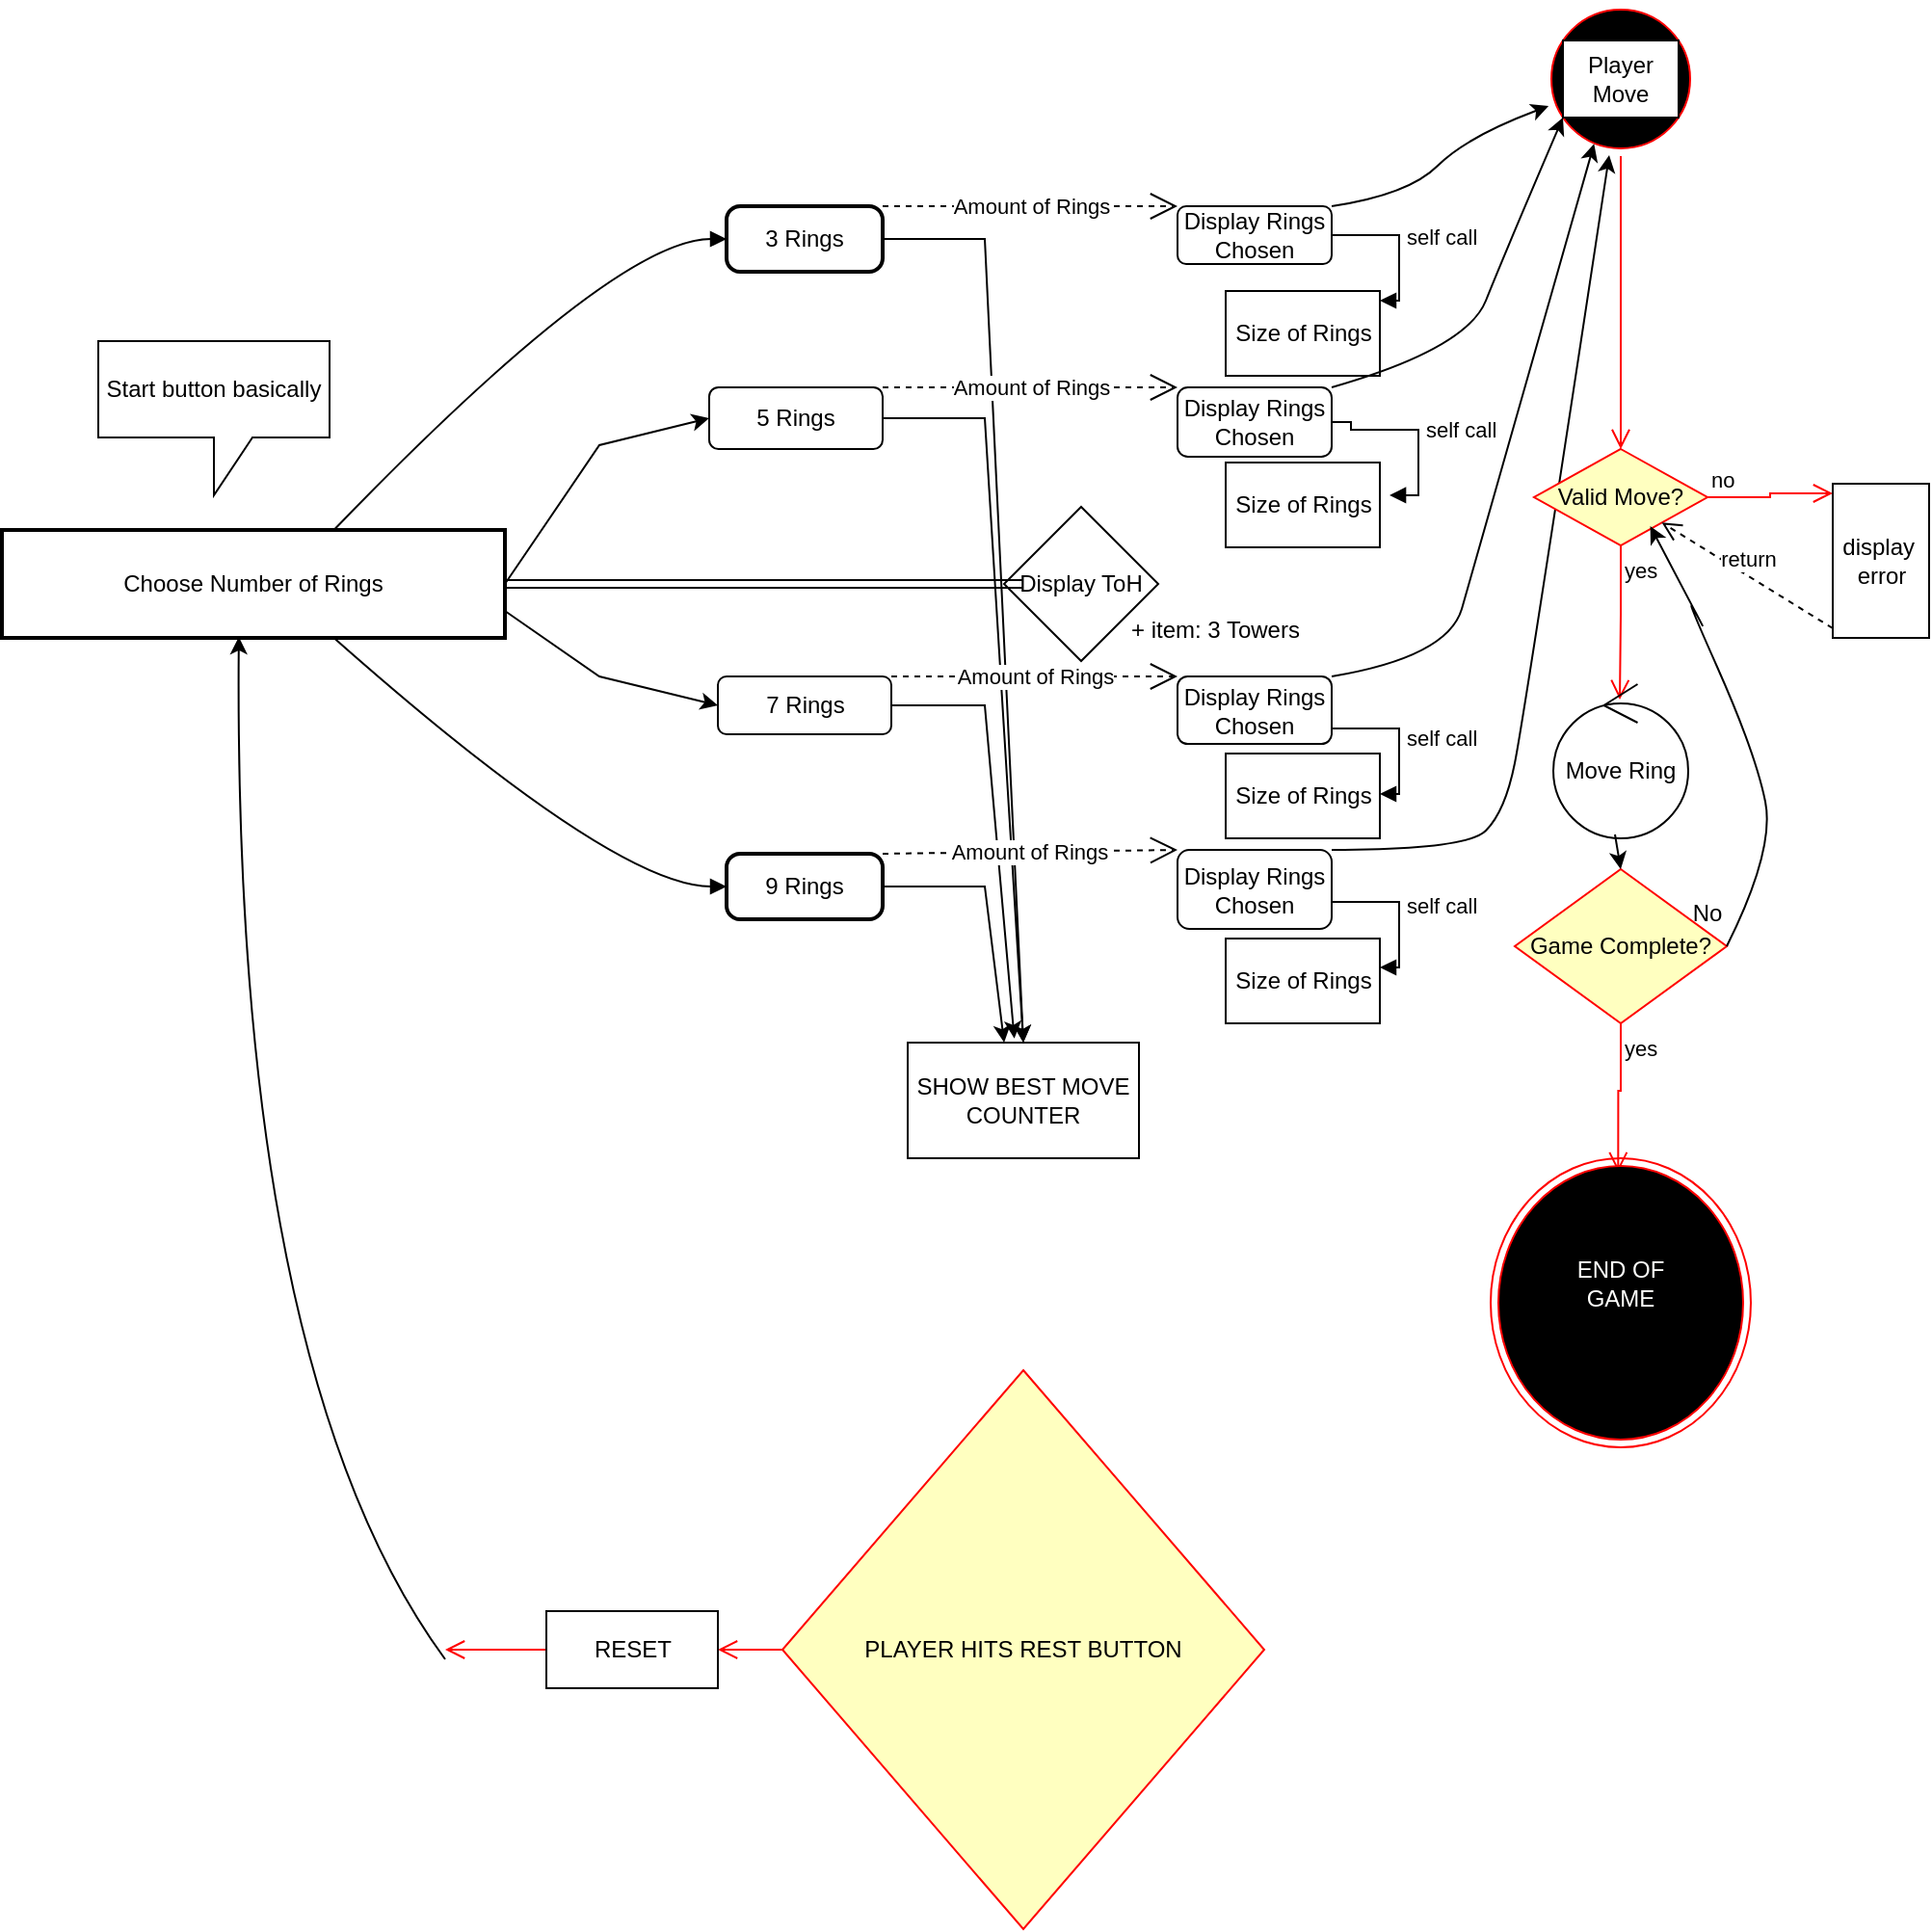 <mxfile version="24.7.13">
  <diagram name="Page-1" id="QfWTIGqjXxxfTMF75qht">
    <mxGraphModel dx="1338" dy="1353" grid="1" gridSize="10" guides="1" tooltips="1" connect="1" arrows="1" fold="1" page="1" pageScale="1" pageWidth="850" pageHeight="1100" math="0" shadow="0">
      <root>
        <mxCell id="0" />
        <mxCell id="1" parent="0" />
        <mxCell id="2" value="Choose Number of Rings" style="whiteSpace=wrap;strokeWidth=2;" parent="1" vertex="1">
          <mxGeometry x="-210" y="294" width="261" height="56" as="geometry" />
        </mxCell>
        <mxCell id="3" value="3 Rings" style="rounded=1;absoluteArcSize=1;arcSize=14;whiteSpace=wrap;strokeWidth=2;" parent="1" vertex="1">
          <mxGeometry x="166" y="126" width="81" height="34" as="geometry" />
        </mxCell>
        <mxCell id="4" value="9 Rings" style="rounded=1;absoluteArcSize=1;arcSize=14;whiteSpace=wrap;strokeWidth=2;" parent="1" vertex="1">
          <mxGeometry x="166" y="462" width="81" height="34" as="geometry" />
        </mxCell>
        <mxCell id="20" value="" style="curved=1;startArrow=none;endArrow=block;exitX=0.66;exitY=0;entryX=0;entryY=0.5;" parent="1" source="2" target="3" edge="1">
          <mxGeometry relative="1" as="geometry">
            <Array as="points">
              <mxPoint x="108" y="143" />
            </Array>
          </mxGeometry>
        </mxCell>
        <mxCell id="21" value="" style="curved=1;startArrow=none;endArrow=block;exitX=0.66;exitY=1;entryX=0;entryY=0.5;" parent="1" source="2" target="4" edge="1">
          <mxGeometry relative="1" as="geometry">
            <Array as="points">
              <mxPoint x="108" y="479" />
            </Array>
          </mxGeometry>
        </mxCell>
        <mxCell id="PUsAC2bPZzbohQSxc9YF-43" value="5 Rings" style="rounded=1;whiteSpace=wrap;html=1;" vertex="1" parent="1">
          <mxGeometry x="157" y="220" width="90" height="32" as="geometry" />
        </mxCell>
        <mxCell id="PUsAC2bPZzbohQSxc9YF-44" value="" style="endArrow=classic;html=1;rounded=0;exitX=1;exitY=0.5;exitDx=0;exitDy=0;entryX=0;entryY=0.5;entryDx=0;entryDy=0;" edge="1" parent="1" source="2" target="PUsAC2bPZzbohQSxc9YF-43">
          <mxGeometry relative="1" as="geometry">
            <mxPoint x="250" y="350" as="sourcePoint" />
            <mxPoint x="350" y="350" as="targetPoint" />
            <Array as="points">
              <mxPoint x="100" y="250" />
            </Array>
          </mxGeometry>
        </mxCell>
        <mxCell id="PUsAC2bPZzbohQSxc9YF-46" value="7 Rings" style="rounded=1;whiteSpace=wrap;html=1;" vertex="1" parent="1">
          <mxGeometry x="161.5" y="370" width="90" height="30" as="geometry" />
        </mxCell>
        <mxCell id="PUsAC2bPZzbohQSxc9YF-47" value="" style="endArrow=classic;html=1;rounded=0;exitX=1;exitY=0.75;exitDx=0;exitDy=0;entryX=0;entryY=0.5;entryDx=0;entryDy=0;" edge="1" parent="1" source="2" target="PUsAC2bPZzbohQSxc9YF-46">
          <mxGeometry relative="1" as="geometry">
            <mxPoint x="140" y="360" as="sourcePoint" />
            <mxPoint x="240" y="360" as="targetPoint" />
            <Array as="points">
              <mxPoint x="100" y="370" />
            </Array>
          </mxGeometry>
        </mxCell>
        <mxCell id="PUsAC2bPZzbohQSxc9YF-49" value="SHOW BEST MOVE COUNTER" style="rounded=0;whiteSpace=wrap;html=1;" vertex="1" parent="1">
          <mxGeometry x="260" y="560" width="120" height="60" as="geometry" />
        </mxCell>
        <mxCell id="PUsAC2bPZzbohQSxc9YF-51" value="" style="endArrow=classic;html=1;rounded=0;exitX=1;exitY=0.5;exitDx=0;exitDy=0;entryX=0.5;entryY=0;entryDx=0;entryDy=0;" edge="1" parent="1" source="3" target="PUsAC2bPZzbohQSxc9YF-49">
          <mxGeometry width="50" height="50" relative="1" as="geometry">
            <mxPoint x="300" y="200" as="sourcePoint" />
            <mxPoint x="350" y="150" as="targetPoint" />
            <Array as="points">
              <mxPoint x="300" y="143" />
            </Array>
          </mxGeometry>
        </mxCell>
        <mxCell id="PUsAC2bPZzbohQSxc9YF-52" value="" style="endArrow=classic;html=1;rounded=0;exitX=1;exitY=0.5;exitDx=0;exitDy=0;entryX=0.5;entryY=0;entryDx=0;entryDy=0;" edge="1" parent="1" source="PUsAC2bPZzbohQSxc9YF-43" target="PUsAC2bPZzbohQSxc9YF-49">
          <mxGeometry width="50" height="50" relative="1" as="geometry">
            <mxPoint x="300" y="200" as="sourcePoint" />
            <mxPoint x="350" y="150" as="targetPoint" />
            <Array as="points">
              <mxPoint x="300" y="236" />
            </Array>
          </mxGeometry>
        </mxCell>
        <mxCell id="PUsAC2bPZzbohQSxc9YF-53" value="" style="endArrow=classic;html=1;rounded=0;exitX=1;exitY=0.5;exitDx=0;exitDy=0;entryX=0.461;entryY=-0.036;entryDx=0;entryDy=0;entryPerimeter=0;" edge="1" parent="1" source="PUsAC2bPZzbohQSxc9YF-46" target="PUsAC2bPZzbohQSxc9YF-49">
          <mxGeometry width="50" height="50" relative="1" as="geometry">
            <mxPoint x="300" y="200" as="sourcePoint" />
            <mxPoint x="350" y="150" as="targetPoint" />
            <Array as="points">
              <mxPoint x="300" y="385" />
            </Array>
          </mxGeometry>
        </mxCell>
        <mxCell id="PUsAC2bPZzbohQSxc9YF-54" value="" style="endArrow=classic;html=1;rounded=0;exitX=1;exitY=0.5;exitDx=0;exitDy=0;entryX=0.417;entryY=0;entryDx=0;entryDy=0;entryPerimeter=0;" edge="1" parent="1" source="4" target="PUsAC2bPZzbohQSxc9YF-49">
          <mxGeometry width="50" height="50" relative="1" as="geometry">
            <mxPoint x="300" y="200" as="sourcePoint" />
            <mxPoint x="350" y="150" as="targetPoint" />
            <Array as="points">
              <mxPoint x="300" y="479" />
            </Array>
          </mxGeometry>
        </mxCell>
        <mxCell id="PUsAC2bPZzbohQSxc9YF-55" value="Display ToH" style="rhombus;whiteSpace=wrap;html=1;" vertex="1" parent="1">
          <mxGeometry x="310" y="282" width="80" height="80" as="geometry" />
        </mxCell>
        <mxCell id="PUsAC2bPZzbohQSxc9YF-56" value="" style="shape=link;html=1;rounded=0;exitX=1;exitY=0.5;exitDx=0;exitDy=0;entryX=0.125;entryY=0.5;entryDx=0;entryDy=0;entryPerimeter=0;" edge="1" parent="1" source="2" target="PUsAC2bPZzbohQSxc9YF-55">
          <mxGeometry width="100" relative="1" as="geometry">
            <mxPoint x="160" y="200" as="sourcePoint" />
            <mxPoint x="260" y="200" as="targetPoint" />
          </mxGeometry>
        </mxCell>
        <mxCell id="PUsAC2bPZzbohQSxc9YF-57" value="Start button basically" style="shape=callout;whiteSpace=wrap;html=1;perimeter=calloutPerimeter;" vertex="1" parent="1">
          <mxGeometry x="-160" y="196" width="120" height="80" as="geometry" />
        </mxCell>
        <mxCell id="PUsAC2bPZzbohQSxc9YF-59" value="+ item: 3 Towers" style="text;strokeColor=none;fillColor=none;align=left;verticalAlign=top;spacingLeft=4;spacingRight=4;overflow=hidden;rotatable=0;points=[[0,0.5],[1,0.5]];portConstraint=eastwest;whiteSpace=wrap;html=1;" vertex="1" parent="1">
          <mxGeometry x="370" y="332" width="100" height="38" as="geometry" />
        </mxCell>
        <mxCell id="PUsAC2bPZzbohQSxc9YF-60" value="Display Rings Chosen" style="rounded=1;whiteSpace=wrap;html=1;" vertex="1" parent="1">
          <mxGeometry x="400" y="126" width="80" height="30" as="geometry" />
        </mxCell>
        <mxCell id="PUsAC2bPZzbohQSxc9YF-61" value="Display Rings Chosen" style="rounded=1;whiteSpace=wrap;html=1;" vertex="1" parent="1">
          <mxGeometry x="400" y="220" width="80" height="36" as="geometry" />
        </mxCell>
        <mxCell id="PUsAC2bPZzbohQSxc9YF-62" value="Display Rings Chosen" style="rounded=1;whiteSpace=wrap;html=1;" vertex="1" parent="1">
          <mxGeometry x="400" y="370" width="80" height="35" as="geometry" />
        </mxCell>
        <mxCell id="PUsAC2bPZzbohQSxc9YF-63" value="Display Rings Chosen" style="rounded=1;whiteSpace=wrap;html=1;" vertex="1" parent="1">
          <mxGeometry x="400" y="460" width="80" height="41" as="geometry" />
        </mxCell>
        <mxCell id="PUsAC2bPZzbohQSxc9YF-64" value="Amount of Rings" style="endArrow=open;endSize=12;dashed=1;html=1;rounded=0;exitX=1;exitY=0;exitDx=0;exitDy=0;entryX=0;entryY=0;entryDx=0;entryDy=0;" edge="1" parent="1" source="3" target="PUsAC2bPZzbohQSxc9YF-60">
          <mxGeometry width="160" relative="1" as="geometry">
            <mxPoint x="230" y="110" as="sourcePoint" />
            <mxPoint x="390" y="110" as="targetPoint" />
          </mxGeometry>
        </mxCell>
        <mxCell id="PUsAC2bPZzbohQSxc9YF-65" value="Amount of Rings" style="endArrow=open;endSize=12;dashed=1;html=1;rounded=0;exitX=1;exitY=0;exitDx=0;exitDy=0;entryX=0;entryY=0;entryDx=0;entryDy=0;" edge="1" parent="1" source="PUsAC2bPZzbohQSxc9YF-43" target="PUsAC2bPZzbohQSxc9YF-61">
          <mxGeometry x="0.002" width="160" relative="1" as="geometry">
            <mxPoint x="340" y="60" as="sourcePoint" />
            <mxPoint x="500" y="60" as="targetPoint" />
            <mxPoint as="offset" />
          </mxGeometry>
        </mxCell>
        <mxCell id="PUsAC2bPZzbohQSxc9YF-66" value="Amount of Rings" style="endArrow=open;endSize=12;dashed=1;html=1;rounded=0;exitX=1;exitY=0;exitDx=0;exitDy=0;entryX=0;entryY=0;entryDx=0;entryDy=0;" edge="1" parent="1" source="PUsAC2bPZzbohQSxc9YF-46" target="PUsAC2bPZzbohQSxc9YF-62">
          <mxGeometry width="160" relative="1" as="geometry">
            <mxPoint x="340" y="60" as="sourcePoint" />
            <mxPoint x="500" y="60" as="targetPoint" />
          </mxGeometry>
        </mxCell>
        <mxCell id="PUsAC2bPZzbohQSxc9YF-67" value="Amount of Rings" style="endArrow=open;endSize=12;dashed=1;html=1;rounded=0;exitX=1;exitY=0;exitDx=0;exitDy=0;entryX=0;entryY=0;entryDx=0;entryDy=0;" edge="1" parent="1" source="4" target="PUsAC2bPZzbohQSxc9YF-63">
          <mxGeometry width="160" relative="1" as="geometry">
            <mxPoint x="340" y="60" as="sourcePoint" />
            <mxPoint x="500" y="60" as="targetPoint" />
          </mxGeometry>
        </mxCell>
        <mxCell id="PUsAC2bPZzbohQSxc9YF-68" value="Size of Rings" style="html=1;points=[[0,0,0,0,5],[0,1,0,0,-5],[1,0,0,0,5],[1,1,0,0,-5]];perimeter=orthogonalPerimeter;outlineConnect=0;targetShapes=umlLifeline;portConstraint=eastwest;newEdgeStyle={&quot;curved&quot;:0,&quot;rounded&quot;:0};" vertex="1" parent="1">
          <mxGeometry x="425" y="170" width="80" height="44" as="geometry" />
        </mxCell>
        <mxCell id="PUsAC2bPZzbohQSxc9YF-69" value="self call" style="html=1;align=left;spacingLeft=2;endArrow=block;rounded=0;edgeStyle=orthogonalEdgeStyle;curved=0;rounded=0;exitX=1;exitY=0.25;exitDx=0;exitDy=0;" edge="1" target="PUsAC2bPZzbohQSxc9YF-68" parent="1" source="PUsAC2bPZzbohQSxc9YF-60">
          <mxGeometry relative="1" as="geometry">
            <mxPoint x="480" y="150" as="sourcePoint" />
            <Array as="points">
              <mxPoint x="480" y="141" />
              <mxPoint x="515" y="141" />
              <mxPoint x="515" y="175" />
            </Array>
          </mxGeometry>
        </mxCell>
        <mxCell id="PUsAC2bPZzbohQSxc9YF-70" value="Size of Rings" style="html=1;points=[[0,0,0,0,5],[0,1,0,0,-5],[1,0,0,0,5],[1,1,0,0,-5]];perimeter=orthogonalPerimeter;outlineConnect=0;targetShapes=umlLifeline;portConstraint=eastwest;newEdgeStyle={&quot;curved&quot;:0,&quot;rounded&quot;:0};" vertex="1" parent="1">
          <mxGeometry x="425" y="259" width="80" height="44" as="geometry" />
        </mxCell>
        <mxCell id="PUsAC2bPZzbohQSxc9YF-72" value="self call" style="html=1;align=left;spacingLeft=2;endArrow=block;rounded=0;edgeStyle=orthogonalEdgeStyle;curved=0;rounded=0;exitX=1;exitY=0.5;exitDx=0;exitDy=0;entryX=1.063;entryY=0.386;entryDx=0;entryDy=0;entryPerimeter=0;" edge="1" parent="1" source="PUsAC2bPZzbohQSxc9YF-61" target="PUsAC2bPZzbohQSxc9YF-70">
          <mxGeometry relative="1" as="geometry">
            <mxPoint x="490" y="235" as="sourcePoint" />
            <Array as="points">
              <mxPoint x="490" y="238" />
              <mxPoint x="490" y="242" />
              <mxPoint x="525" y="242" />
              <mxPoint x="525" y="276" />
            </Array>
            <mxPoint x="515" y="276" as="targetPoint" />
          </mxGeometry>
        </mxCell>
        <mxCell id="PUsAC2bPZzbohQSxc9YF-73" value="Size of Rings" style="html=1;points=[[0,0,0,0,5],[0,1,0,0,-5],[1,0,0,0,5],[1,1,0,0,-5]];perimeter=orthogonalPerimeter;outlineConnect=0;targetShapes=umlLifeline;portConstraint=eastwest;newEdgeStyle={&quot;curved&quot;:0,&quot;rounded&quot;:0};" vertex="1" parent="1">
          <mxGeometry x="425" y="410" width="80" height="44" as="geometry" />
        </mxCell>
        <mxCell id="PUsAC2bPZzbohQSxc9YF-74" value="Size of Rings" style="html=1;points=[[0,0,0,0,5],[0,1,0,0,-5],[1,0,0,0,5],[1,1,0,0,-5]];perimeter=orthogonalPerimeter;outlineConnect=0;targetShapes=umlLifeline;portConstraint=eastwest;newEdgeStyle={&quot;curved&quot;:0,&quot;rounded&quot;:0};" vertex="1" parent="1">
          <mxGeometry x="425" y="506" width="80" height="44" as="geometry" />
        </mxCell>
        <mxCell id="PUsAC2bPZzbohQSxc9YF-75" value="self call" style="html=1;align=left;spacingLeft=2;endArrow=block;rounded=0;edgeStyle=orthogonalEdgeStyle;curved=0;rounded=0;" edge="1" parent="1" source="PUsAC2bPZzbohQSxc9YF-62" target="PUsAC2bPZzbohQSxc9YF-73">
          <mxGeometry relative="1" as="geometry">
            <mxPoint x="480" y="390" as="sourcePoint" />
            <Array as="points">
              <mxPoint x="515" y="397" />
              <mxPoint x="515" y="431" />
            </Array>
            <mxPoint x="505" y="431" as="targetPoint" />
          </mxGeometry>
        </mxCell>
        <mxCell id="PUsAC2bPZzbohQSxc9YF-76" value="self call" style="html=1;align=left;spacingLeft=2;endArrow=block;rounded=0;edgeStyle=orthogonalEdgeStyle;curved=0;rounded=0;exitX=1;exitY=0.5;exitDx=0;exitDy=0;" edge="1" parent="1" source="PUsAC2bPZzbohQSxc9YF-63" target="PUsAC2bPZzbohQSxc9YF-74">
          <mxGeometry relative="1" as="geometry">
            <mxPoint x="480" y="480" as="sourcePoint" />
            <Array as="points">
              <mxPoint x="480" y="487" />
              <mxPoint x="515" y="487" />
              <mxPoint x="515" y="521" />
            </Array>
            <mxPoint x="505" y="521" as="targetPoint" />
          </mxGeometry>
        </mxCell>
        <mxCell id="PUsAC2bPZzbohQSxc9YF-79" value="j" style="ellipse;html=1;shape=startState;fillColor=#000000;strokeColor=#ff0000;" vertex="1" parent="1">
          <mxGeometry x="590" y="20" width="80" height="80" as="geometry" />
        </mxCell>
        <mxCell id="PUsAC2bPZzbohQSxc9YF-80" value="" style="edgeStyle=orthogonalEdgeStyle;html=1;verticalAlign=bottom;endArrow=open;endSize=8;strokeColor=#ff0000;rounded=0;entryX=0.5;entryY=0;entryDx=0;entryDy=0;" edge="1" source="PUsAC2bPZzbohQSxc9YF-79" parent="1" target="PUsAC2bPZzbohQSxc9YF-88">
          <mxGeometry relative="1" as="geometry">
            <mxPoint x="630" y="240" as="targetPoint" />
          </mxGeometry>
        </mxCell>
        <mxCell id="PUsAC2bPZzbohQSxc9YF-82" value="Player Move" style="rounded=0;whiteSpace=wrap;html=1;" vertex="1" parent="1">
          <mxGeometry x="600" y="40" width="60" height="40" as="geometry" />
        </mxCell>
        <mxCell id="PUsAC2bPZzbohQSxc9YF-83" value="" style="curved=1;endArrow=classic;html=1;rounded=0;exitX=1;exitY=0;exitDx=0;exitDy=0;" edge="1" parent="1" source="PUsAC2bPZzbohQSxc9YF-60" target="PUsAC2bPZzbohQSxc9YF-79">
          <mxGeometry width="50" height="50" relative="1" as="geometry">
            <mxPoint x="490" y="70" as="sourcePoint" />
            <mxPoint x="540" y="20" as="targetPoint" />
            <Array as="points">
              <mxPoint x="520" y="120" />
              <mxPoint x="550" y="90" />
            </Array>
          </mxGeometry>
        </mxCell>
        <mxCell id="PUsAC2bPZzbohQSxc9YF-84" value="" style="curved=1;endArrow=classic;html=1;rounded=0;exitX=1;exitY=0;exitDx=0;exitDy=0;entryX=0;entryY=1;entryDx=0;entryDy=0;" edge="1" parent="1" source="PUsAC2bPZzbohQSxc9YF-61" target="PUsAC2bPZzbohQSxc9YF-82">
          <mxGeometry width="50" height="50" relative="1" as="geometry">
            <mxPoint x="570" y="200" as="sourcePoint" />
            <mxPoint x="620" y="150" as="targetPoint" />
            <Array as="points">
              <mxPoint x="550" y="200" />
              <mxPoint x="570" y="150" />
            </Array>
          </mxGeometry>
        </mxCell>
        <mxCell id="PUsAC2bPZzbohQSxc9YF-85" value="" style="curved=1;endArrow=classic;html=1;rounded=0;exitX=1;exitY=0;exitDx=0;exitDy=0;entryX=0.327;entryY=0.921;entryDx=0;entryDy=0;entryPerimeter=0;" edge="1" parent="1" source="PUsAC2bPZzbohQSxc9YF-62" target="PUsAC2bPZzbohQSxc9YF-79">
          <mxGeometry width="50" height="50" relative="1" as="geometry">
            <mxPoint x="505" y="362" as="sourcePoint" />
            <mxPoint x="555" y="312" as="targetPoint" />
            <Array as="points">
              <mxPoint x="540" y="360" />
              <mxPoint x="555" y="310" />
            </Array>
          </mxGeometry>
        </mxCell>
        <mxCell id="PUsAC2bPZzbohQSxc9YF-86" value="" style="curved=1;endArrow=classic;html=1;rounded=0;exitX=1;exitY=0;exitDx=0;exitDy=0;" edge="1" parent="1" source="PUsAC2bPZzbohQSxc9YF-63" target="PUsAC2bPZzbohQSxc9YF-79">
          <mxGeometry width="50" height="50" relative="1" as="geometry">
            <mxPoint x="560" y="450" as="sourcePoint" />
            <mxPoint x="610" y="400" as="targetPoint" />
            <Array as="points">
              <mxPoint x="550" y="460" />
              <mxPoint x="570" y="440" />
              <mxPoint x="580" y="390" />
            </Array>
          </mxGeometry>
        </mxCell>
        <mxCell id="PUsAC2bPZzbohQSxc9YF-88" value="Valid Move?" style="rhombus;whiteSpace=wrap;html=1;fontColor=#000000;fillColor=#ffffc0;strokeColor=#ff0000;" vertex="1" parent="1">
          <mxGeometry x="585" y="252" width="90" height="50" as="geometry" />
        </mxCell>
        <mxCell id="PUsAC2bPZzbohQSxc9YF-89" value="no" style="edgeStyle=orthogonalEdgeStyle;html=1;align=left;verticalAlign=bottom;endArrow=open;endSize=8;strokeColor=#ff0000;rounded=0;entryX=0;entryY=0;entryDx=0;entryDy=5;entryPerimeter=0;" edge="1" source="PUsAC2bPZzbohQSxc9YF-88" parent="1" target="PUsAC2bPZzbohQSxc9YF-92">
          <mxGeometry x="-1" relative="1" as="geometry">
            <mxPoint x="740" y="275" as="targetPoint" />
          </mxGeometry>
        </mxCell>
        <mxCell id="PUsAC2bPZzbohQSxc9YF-90" value="yes" style="edgeStyle=orthogonalEdgeStyle;html=1;align=left;verticalAlign=top;endArrow=open;endSize=8;strokeColor=#ff0000;rounded=0;entryX=0.493;entryY=0.1;entryDx=0;entryDy=0;entryPerimeter=0;" edge="1" source="PUsAC2bPZzbohQSxc9YF-88" parent="1" target="PUsAC2bPZzbohQSxc9YF-91">
          <mxGeometry x="-1" relative="1" as="geometry">
            <mxPoint x="630" y="370" as="targetPoint" />
          </mxGeometry>
        </mxCell>
        <mxCell id="PUsAC2bPZzbohQSxc9YF-91" value="Move Ring" style="ellipse;shape=umlControl;whiteSpace=wrap;html=1;" vertex="1" parent="1">
          <mxGeometry x="595" y="374" width="70" height="80" as="geometry" />
        </mxCell>
        <mxCell id="PUsAC2bPZzbohQSxc9YF-92" value="display&amp;nbsp;&lt;div&gt;error&lt;/div&gt;" style="html=1;points=[[0,0,0,0,5],[0,1,0,0,-5],[1,0,0,0,5],[1,1,0,0,-5]];perimeter=orthogonalPerimeter;outlineConnect=0;targetShapes=umlLifeline;portConstraint=eastwest;newEdgeStyle={&quot;curved&quot;:0,&quot;rounded&quot;:0};" vertex="1" parent="1">
          <mxGeometry x="740" y="270" width="50" height="80" as="geometry" />
        </mxCell>
        <mxCell id="PUsAC2bPZzbohQSxc9YF-94" value="return" style="html=1;verticalAlign=bottom;endArrow=open;dashed=1;endSize=8;curved=0;rounded=0;exitX=0;exitY=1;exitDx=0;exitDy=-5;" edge="1" source="PUsAC2bPZzbohQSxc9YF-92" parent="1" target="PUsAC2bPZzbohQSxc9YF-88">
          <mxGeometry relative="1" as="geometry">
            <mxPoint x="720" y="435" as="targetPoint" />
          </mxGeometry>
        </mxCell>
        <mxCell id="PUsAC2bPZzbohQSxc9YF-95" value="Game Complete?" style="rhombus;whiteSpace=wrap;html=1;fontColor=#000000;fillColor=#ffffc0;strokeColor=#ff0000;" vertex="1" parent="1">
          <mxGeometry x="575" y="470" width="110" height="80" as="geometry" />
        </mxCell>
        <mxCell id="PUsAC2bPZzbohQSxc9YF-97" value="yes" style="edgeStyle=orthogonalEdgeStyle;html=1;align=left;verticalAlign=top;endArrow=open;endSize=8;strokeColor=#ff0000;rounded=0;entryX=0.49;entryY=0.047;entryDx=0;entryDy=0;entryPerimeter=0;" edge="1" source="PUsAC2bPZzbohQSxc9YF-95" parent="1" target="PUsAC2bPZzbohQSxc9YF-102">
          <mxGeometry x="-1" relative="1" as="geometry">
            <mxPoint x="630" y="620" as="targetPoint" />
          </mxGeometry>
        </mxCell>
        <mxCell id="PUsAC2bPZzbohQSxc9YF-98" value="" style="endArrow=classic;html=1;rounded=0;entryX=0.5;entryY=0;entryDx=0;entryDy=0;exitX=0.457;exitY=0.975;exitDx=0;exitDy=0;exitPerimeter=0;" edge="1" parent="1" source="PUsAC2bPZzbohQSxc9YF-91" target="PUsAC2bPZzbohQSxc9YF-95">
          <mxGeometry width="50" height="50" relative="1" as="geometry">
            <mxPoint x="580" y="220" as="sourcePoint" />
            <mxPoint x="630" y="170" as="targetPoint" />
          </mxGeometry>
        </mxCell>
        <mxCell id="PUsAC2bPZzbohQSxc9YF-99" value="" style="curved=1;endArrow=classic;html=1;rounded=0;exitX=1;exitY=0.5;exitDx=0;exitDy=0;entryX=0.67;entryY=0.8;entryDx=0;entryDy=0;entryPerimeter=0;" edge="1" parent="1" source="PUsAC2bPZzbohQSxc9YF-95" target="PUsAC2bPZzbohQSxc9YF-88">
          <mxGeometry width="50" height="50" relative="1" as="geometry">
            <mxPoint x="785" y="698" as="sourcePoint" />
            <mxPoint x="730" y="358" as="targetPoint" />
            <Array as="points">
              <mxPoint x="710" y="460" />
              <mxPoint x="700" y="410" />
              <mxPoint x="660" y="320" />
              <mxPoint x="680" y="358" />
            </Array>
          </mxGeometry>
        </mxCell>
        <mxCell id="PUsAC2bPZzbohQSxc9YF-100" value="No" style="text;html=1;align=center;verticalAlign=middle;whiteSpace=wrap;rounded=0;" vertex="1" parent="1">
          <mxGeometry x="660" y="485" width="30" height="16" as="geometry" />
        </mxCell>
        <mxCell id="PUsAC2bPZzbohQSxc9YF-102" value="" style="ellipse;html=1;shape=endState;fillColor=#000000;strokeColor=#ff0000;" vertex="1" parent="1">
          <mxGeometry x="562.5" y="620" width="135" height="150" as="geometry" />
        </mxCell>
        <mxCell id="PUsAC2bPZzbohQSxc9YF-103" value="&lt;font color=&quot;#fffffc&quot;&gt;END OF GAME&lt;/font&gt;" style="text;html=1;align=center;verticalAlign=middle;whiteSpace=wrap;rounded=0;" vertex="1" parent="1">
          <mxGeometry x="600" y="670" width="60" height="30" as="geometry" />
        </mxCell>
        <mxCell id="PUsAC2bPZzbohQSxc9YF-104" value="PLAYER HITS REST BUTTON" style="rhombus;whiteSpace=wrap;html=1;fontColor=#000000;fillColor=#ffffc0;strokeColor=#ff0000;" vertex="1" parent="1">
          <mxGeometry x="195" y="730" width="250" height="290" as="geometry" />
        </mxCell>
        <mxCell id="PUsAC2bPZzbohQSxc9YF-106" value="yes" style="edgeStyle=orthogonalEdgeStyle;html=1;align=left;verticalAlign=top;endArrow=open;endSize=8;strokeColor=#ff0000;rounded=0;" edge="1" source="PUsAC2bPZzbohQSxc9YF-108" parent="1">
          <mxGeometry x="-1" relative="1" as="geometry">
            <mxPoint x="20" y="875" as="targetPoint" />
            <Array as="points" />
          </mxGeometry>
        </mxCell>
        <mxCell id="PUsAC2bPZzbohQSxc9YF-107" value="" style="curved=1;endArrow=classic;html=1;rounded=0;entryX=0.471;entryY=0.991;entryDx=0;entryDy=0;entryPerimeter=0;" edge="1" parent="1" target="2">
          <mxGeometry width="50" height="50" relative="1" as="geometry">
            <mxPoint x="20" y="880" as="sourcePoint" />
            <mxPoint x="130" y="680" as="targetPoint" />
            <Array as="points">
              <mxPoint x="-90" y="730" />
            </Array>
          </mxGeometry>
        </mxCell>
        <mxCell id="PUsAC2bPZzbohQSxc9YF-109" value="" style="edgeStyle=orthogonalEdgeStyle;html=1;align=left;verticalAlign=top;endArrow=open;endSize=8;strokeColor=#ff0000;rounded=0;" edge="1" parent="1" source="PUsAC2bPZzbohQSxc9YF-104" target="PUsAC2bPZzbohQSxc9YF-108">
          <mxGeometry x="-1" relative="1" as="geometry">
            <mxPoint x="20" y="875" as="targetPoint" />
            <mxPoint x="195" y="875" as="sourcePoint" />
            <Array as="points" />
          </mxGeometry>
        </mxCell>
        <mxCell id="PUsAC2bPZzbohQSxc9YF-108" value="RESET" style="rounded=0;whiteSpace=wrap;html=1;" vertex="1" parent="1">
          <mxGeometry x="72.5" y="855" width="89" height="40" as="geometry" />
        </mxCell>
      </root>
    </mxGraphModel>
  </diagram>
</mxfile>
